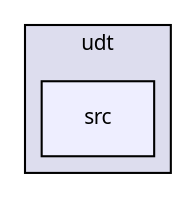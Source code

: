 digraph G {
  bgcolor=transparent;
  compound=true
  node [ fontsize=10, fontname="FreeSans.ttf"];
  edge [ labelfontsize=9, labelfontname="FreeSans.ttf"];
  subgraph clusterdir_5f1b1f72e5eac263b829572d3e1e33b2 {
    graph [ bgcolor="#ddddee", pencolor="black", label="udt" fontname="FreeSans.ttf", fontsize=10, URL="dir_5f1b1f72e5eac263b829572d3e1e33b2.html"]
  dir_8a867702bb2469ed0f0df1b60d31415c [shape=box, label="src", style="filled", fillcolor="#eeeeff", pencolor="black", URL="dir_8a867702bb2469ed0f0df1b60d31415c.html"];
  }
}
